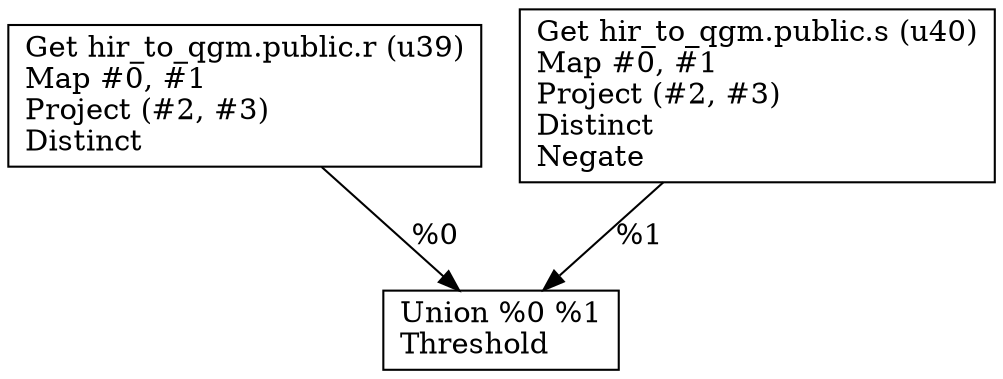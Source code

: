 digraph G {
    node0 [shape = record, label="Get hir_to_qgm.public.r (u39)\lMap #0, #1\lProject (#2, #3)\lDistinct\l"]
    node1 [shape = record, label="Get hir_to_qgm.public.s (u40)\lMap #0, #1\lProject (#2, #3)\lDistinct\lNegate\l"]
    node2 [shape = record, label="Union %0 %1\lThreshold\l"]
    node0 -> node2 [label = "%0\l"]
    node1 -> node2 [label = "%1\l"]
}

